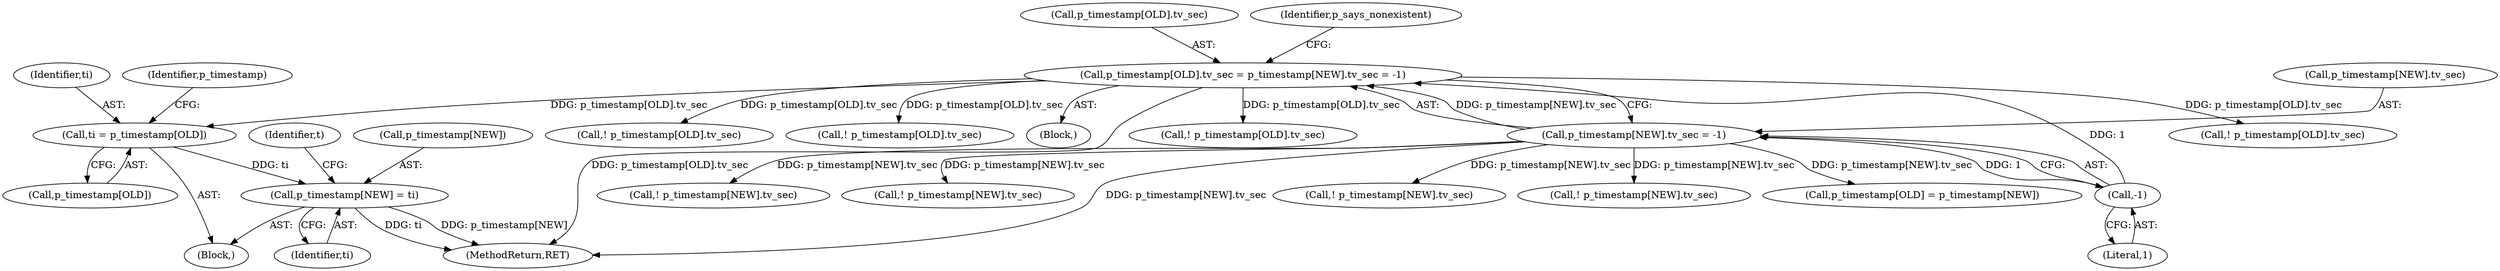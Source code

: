 digraph "0_savannah_f290f48a621867084884bfff87f8093c15195e6a@array" {
"1001252" [label="(Call,ti = p_timestamp[OLD])"];
"1000313" [label="(Call,p_timestamp[OLD].tv_sec = p_timestamp[NEW].tv_sec = -1)"];
"1000319" [label="(Call,p_timestamp[NEW].tv_sec = -1)"];
"1000325" [label="(Call,-1)"];
"1001264" [label="(Call,p_timestamp[NEW] = ti)"];
"1001259" [label="(Identifier,p_timestamp)"];
"1000313" [label="(Call,p_timestamp[OLD].tv_sec = p_timestamp[NEW].tv_sec = -1)"];
"1001264" [label="(Call,p_timestamp[NEW] = ti)"];
"1000325" [label="(Call,-1)"];
"1001253" [label="(Identifier,ti)"];
"1001254" [label="(Call,p_timestamp[OLD])"];
"1001270" [label="(Identifier,t)"];
"1000319" [label="(Call,p_timestamp[NEW].tv_sec = -1)"];
"1002173" [label="(MethodReturn,RET)"];
"1001252" [label="(Call,ti = p_timestamp[OLD])"];
"1001409" [label="(Call,! p_timestamp[NEW].tv_sec)"];
"1000326" [label="(Literal,1)"];
"1000314" [label="(Call,p_timestamp[OLD].tv_sec)"];
"1001480" [label="(Call,! p_timestamp[OLD].tv_sec)"];
"1000329" [label="(Identifier,p_says_nonexistent)"];
"1001399" [label="(Call,! p_timestamp[OLD].tv_sec)"];
"1001578" [label="(Call,! p_timestamp[NEW].tv_sec)"];
"1001265" [label="(Call,p_timestamp[NEW])"];
"1001257" [label="(Call,p_timestamp[OLD] = p_timestamp[NEW])"];
"1001568" [label="(Call,! p_timestamp[OLD].tv_sec)"];
"1001373" [label="(Call,! p_timestamp[NEW].tv_sec)"];
"1000129" [label="(Block,)"];
"1000320" [label="(Call,p_timestamp[NEW].tv_sec)"];
"1001324" [label="(Call,! p_timestamp[OLD].tv_sec)"];
"1001268" [label="(Identifier,ti)"];
"1001250" [label="(Block,)"];
"1001551" [label="(Call,! p_timestamp[NEW].tv_sec)"];
"1001252" -> "1001250"  [label="AST: "];
"1001252" -> "1001254"  [label="CFG: "];
"1001253" -> "1001252"  [label="AST: "];
"1001254" -> "1001252"  [label="AST: "];
"1001259" -> "1001252"  [label="CFG: "];
"1000313" -> "1001252"  [label="DDG: p_timestamp[OLD].tv_sec"];
"1001252" -> "1001264"  [label="DDG: ti"];
"1000313" -> "1000129"  [label="AST: "];
"1000313" -> "1000319"  [label="CFG: "];
"1000314" -> "1000313"  [label="AST: "];
"1000319" -> "1000313"  [label="AST: "];
"1000329" -> "1000313"  [label="CFG: "];
"1000313" -> "1002173"  [label="DDG: p_timestamp[OLD].tv_sec"];
"1000319" -> "1000313"  [label="DDG: p_timestamp[NEW].tv_sec"];
"1000325" -> "1000313"  [label="DDG: 1"];
"1000313" -> "1001324"  [label="DDG: p_timestamp[OLD].tv_sec"];
"1000313" -> "1001399"  [label="DDG: p_timestamp[OLD].tv_sec"];
"1000313" -> "1001480"  [label="DDG: p_timestamp[OLD].tv_sec"];
"1000313" -> "1001568"  [label="DDG: p_timestamp[OLD].tv_sec"];
"1000319" -> "1000325"  [label="CFG: "];
"1000320" -> "1000319"  [label="AST: "];
"1000325" -> "1000319"  [label="AST: "];
"1000319" -> "1002173"  [label="DDG: p_timestamp[NEW].tv_sec"];
"1000325" -> "1000319"  [label="DDG: 1"];
"1000319" -> "1001257"  [label="DDG: p_timestamp[NEW].tv_sec"];
"1000319" -> "1001373"  [label="DDG: p_timestamp[NEW].tv_sec"];
"1000319" -> "1001409"  [label="DDG: p_timestamp[NEW].tv_sec"];
"1000319" -> "1001551"  [label="DDG: p_timestamp[NEW].tv_sec"];
"1000319" -> "1001578"  [label="DDG: p_timestamp[NEW].tv_sec"];
"1000325" -> "1000326"  [label="CFG: "];
"1000326" -> "1000325"  [label="AST: "];
"1001264" -> "1001250"  [label="AST: "];
"1001264" -> "1001268"  [label="CFG: "];
"1001265" -> "1001264"  [label="AST: "];
"1001268" -> "1001264"  [label="AST: "];
"1001270" -> "1001264"  [label="CFG: "];
"1001264" -> "1002173"  [label="DDG: p_timestamp[NEW]"];
"1001264" -> "1002173"  [label="DDG: ti"];
}
